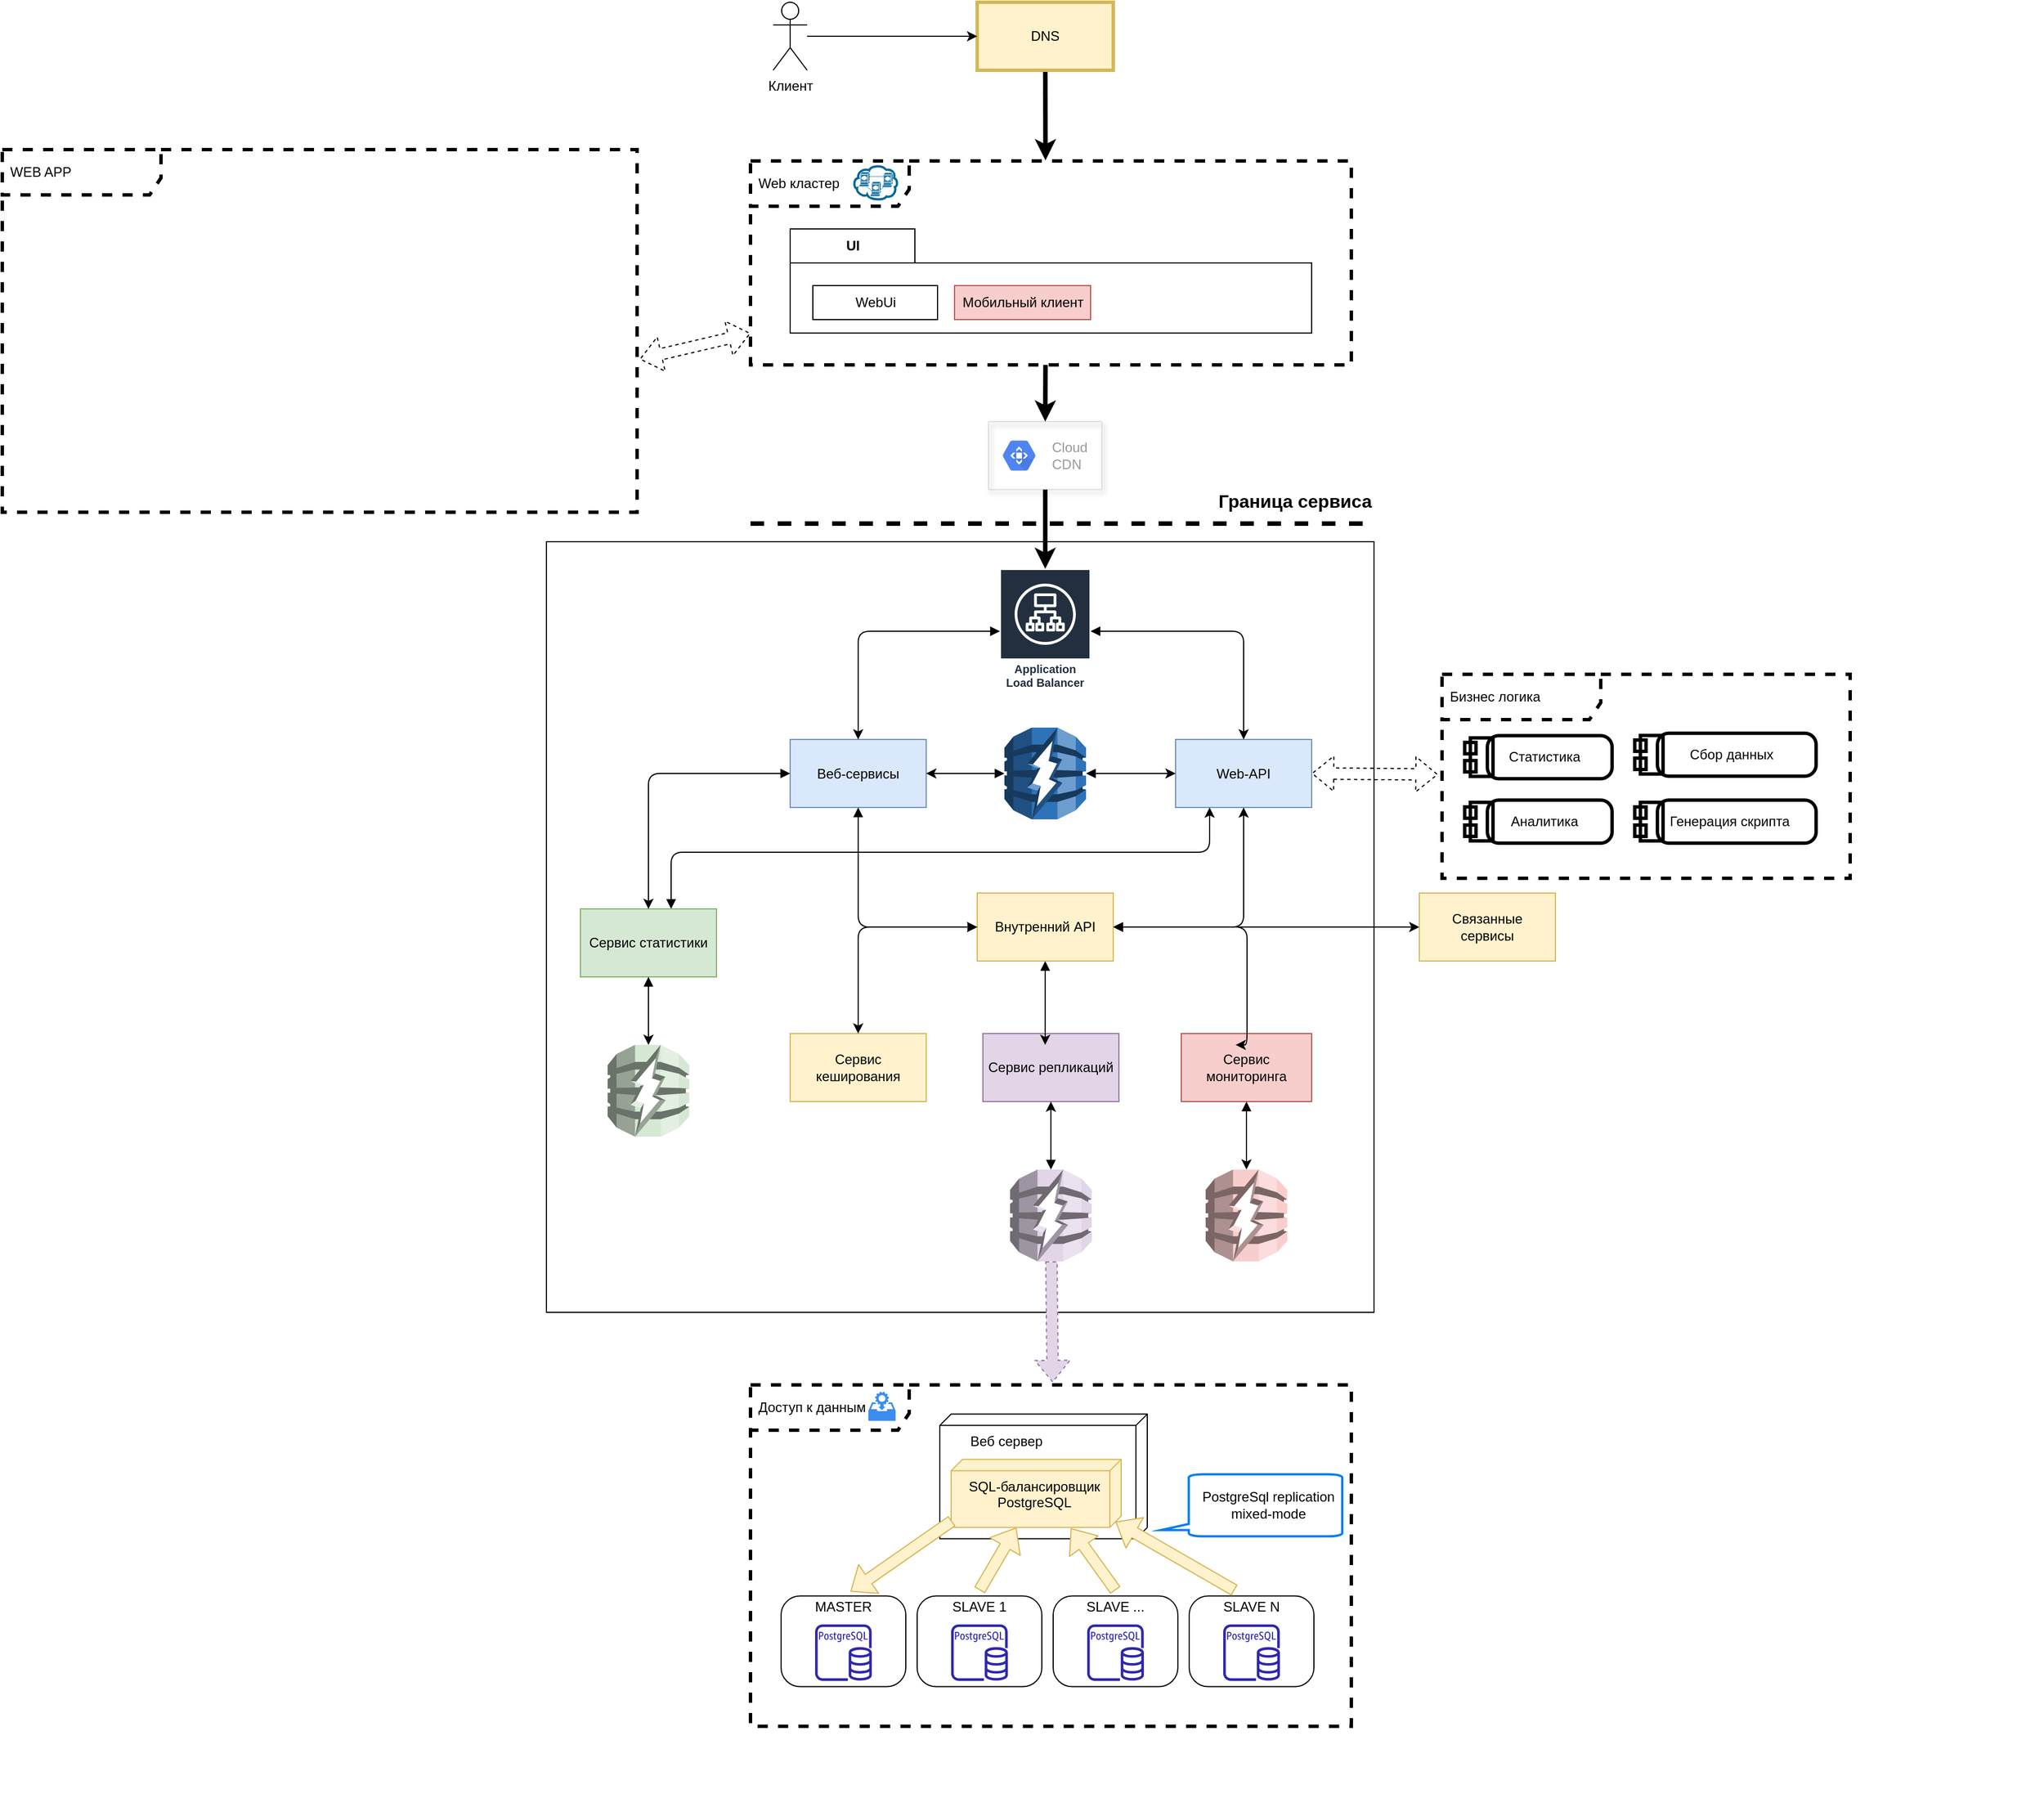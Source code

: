<mxfile version="16.2.4" type="github">
  <diagram name="Page-1" id="b5b7bab2-c9e2-2cf4-8b2a-24fd1a2a6d21">
    <mxGraphModel dx="2707" dy="1748" grid="1" gridSize="10" guides="1" tooltips="1" connect="1" arrows="1" fold="1" page="1" pageScale="1" pageWidth="827" pageHeight="1169" background="none" math="0" shadow="0">
      <root>
        <mxCell id="0" />
        <mxCell id="1" parent="0" />
        <mxCell id="GngyZiU9fAiQqup7nZZj-29" value="" style="group" parent="1" vertex="1" connectable="0">
          <mxGeometry x="-160" y="-557" width="530" height="260" as="geometry" />
        </mxCell>
        <mxCell id="X_eCHFwMdrclcqPWtFl_-70" value="" style="group" vertex="1" connectable="0" parent="GngyZiU9fAiQqup7nZZj-29">
          <mxGeometry width="360" height="180" as="geometry" />
        </mxCell>
        <mxCell id="GngyZiU9fAiQqup7nZZj-30" value="Бизнес логика" style="shape=umlFrame;whiteSpace=wrap;html=1;width=140;height=40;boundedLbl=1;verticalAlign=middle;align=left;spacingLeft=5;fillColor=none;dashed=1;strokeWidth=3;" parent="X_eCHFwMdrclcqPWtFl_-70" vertex="1">
          <mxGeometry width="360" height="180" as="geometry" />
        </mxCell>
        <mxCell id="GngyZiU9fAiQqup7nZZj-40" value="Аналитика" style="shape=mxgraph.uml25.actionParams;html=1;align=center;verticalAlign=top;absoluteArcSize=1;arcSize=10;dashed=0;spacingLeft=10;spacingTop=5;strokeWidth=3;fillColor=none;" parent="X_eCHFwMdrclcqPWtFl_-70" vertex="1">
          <mxGeometry x="20" y="111.042" width="130" height="37.917" as="geometry" />
        </mxCell>
        <mxCell id="GngyZiU9fAiQqup7nZZj-41" value="Сбор данных" style="shape=mxgraph.uml25.actionParams;html=1;align=center;verticalAlign=top;absoluteArcSize=1;arcSize=10;dashed=0;spacingLeft=10;spacingTop=5;strokeWidth=3;fillColor=none;" parent="X_eCHFwMdrclcqPWtFl_-70" vertex="1">
          <mxGeometry x="170.0" y="51.997" width="160" height="37.917" as="geometry" />
        </mxCell>
        <mxCell id="GngyZiU9fAiQqup7nZZj-42" value="Генерация скрипта&amp;nbsp;" style="shape=mxgraph.uml25.actionParams;html=1;align=center;verticalAlign=top;absoluteArcSize=1;arcSize=10;dashed=0;spacingLeft=10;spacingTop=5;strokeWidth=3;fillColor=none;" parent="X_eCHFwMdrclcqPWtFl_-70" vertex="1">
          <mxGeometry x="170.0" y="111.042" width="160" height="37.917" as="geometry" />
        </mxCell>
        <mxCell id="GngyZiU9fAiQqup7nZZj-43" value="" style="shape=image;html=1;verticalAlign=top;verticalLabelPosition=bottom;labelBackgroundColor=#ffffff;imageAspect=0;aspect=fixed;image=https://cdn1.iconfinder.com/data/icons/software-engineering-and-video-gaming/512/512_Function_instruction_logic_operation_meeting_Hardware_Engineering_Internet-128.png;strokeWidth=3;fillColor=none;" parent="X_eCHFwMdrclcqPWtFl_-70" vertex="1">
          <mxGeometry x="93.764" y="7" width="28.909" height="28.909" as="geometry" />
        </mxCell>
        <mxCell id="GngyZiU9fAiQqup7nZZj-39" value="Статистика" style="shape=mxgraph.uml25.actionParams;html=1;align=center;verticalAlign=top;absoluteArcSize=1;arcSize=10;dashed=0;spacingLeft=10;spacingTop=5;strokeWidth=3;fillColor=none;" parent="X_eCHFwMdrclcqPWtFl_-70" vertex="1">
          <mxGeometry x="20" y="54.167" width="130" height="37.917" as="geometry" />
        </mxCell>
        <mxCell id="GngyZiU9fAiQqup7nZZj-45" value="" style="group" parent="1" vertex="1" connectable="0">
          <mxGeometry x="-781.5" y="30" width="543" height="400" as="geometry" />
        </mxCell>
        <mxCell id="X_eCHFwMdrclcqPWtFl_-67" value="" style="group" vertex="1" connectable="0" parent="GngyZiU9fAiQqup7nZZj-45">
          <mxGeometry x="11.5" y="40" width="530" height="301.26" as="geometry" />
        </mxCell>
        <mxCell id="GngyZiU9fAiQqup7nZZj-46" value="Доступ к данным" style="shape=umlFrame;whiteSpace=wrap;html=1;width=140;height=40;boundedLbl=1;verticalAlign=middle;align=left;spacingLeft=5;fillColor=none;dashed=1;strokeWidth=3;" parent="X_eCHFwMdrclcqPWtFl_-67" vertex="1">
          <mxGeometry width="530" height="301.26" as="geometry" />
        </mxCell>
        <mxCell id="GngyZiU9fAiQqup7nZZj-52" value="" style="sketch=0;html=1;aspect=fixed;strokeColor=none;shadow=0;align=center;verticalAlign=top;fillColor=#3B8DF1;shape=mxgraph.gcp2.data_access" parent="X_eCHFwMdrclcqPWtFl_-67" vertex="1">
          <mxGeometry x="104" y="5.998" width="24" height="25.8" as="geometry" />
        </mxCell>
        <mxCell id="X_eCHFwMdrclcqPWtFl_-37" value="&amp;nbsp; &amp;nbsp; &amp;nbsp; Веб сервер" style="verticalAlign=top;align=left;shape=cube;size=10;direction=south;fontStyle=0;html=1;boundedLbl=1;spacingLeft=5;fillColor=none;" vertex="1" parent="X_eCHFwMdrclcqPWtFl_-67">
          <mxGeometry x="167" y="25.8" width="183" height="110" as="geometry" />
        </mxCell>
        <mxCell id="X_eCHFwMdrclcqPWtFl_-38" value="SQL-балансировщик&lt;br&gt;PostgreSQL" style="verticalAlign=top;align=center;shape=cube;size=10;direction=south;html=1;boundedLbl=1;spacingLeft=5;fillColor=#fff2cc;strokeColor=#d6b656;" vertex="1" parent="X_eCHFwMdrclcqPWtFl_-37">
          <mxGeometry width="150" height="60" relative="1" as="geometry">
            <mxPoint x="10" y="40" as="offset" />
          </mxGeometry>
        </mxCell>
        <mxCell id="X_eCHFwMdrclcqPWtFl_-43" value="" style="group" vertex="1" connectable="0" parent="X_eCHFwMdrclcqPWtFl_-67">
          <mxGeometry x="27" y="181.26" width="110" height="85" as="geometry" />
        </mxCell>
        <mxCell id="X_eCHFwMdrclcqPWtFl_-40" value="" style="sketch=0;outlineConnect=0;fontColor=#232F3E;gradientColor=none;fillColor=#2E27AD;strokeColor=none;dashed=0;verticalLabelPosition=bottom;verticalAlign=top;align=center;html=1;fontSize=12;fontStyle=0;aspect=fixed;pointerEvents=1;shape=mxgraph.aws4.rds_postgresql_instance;" vertex="1" parent="X_eCHFwMdrclcqPWtFl_-43">
          <mxGeometry x="30" y="30" width="50" height="50" as="geometry" />
        </mxCell>
        <mxCell id="X_eCHFwMdrclcqPWtFl_-41" value="" style="rounded=1;whiteSpace=wrap;html=1;fillColor=none;perimeterSpacing=4;arcSize=21;align=center;" vertex="1" parent="X_eCHFwMdrclcqPWtFl_-43">
          <mxGeometry y="5" width="110" height="80" as="geometry" />
        </mxCell>
        <mxCell id="X_eCHFwMdrclcqPWtFl_-42" value="MASTER" style="text;html=1;strokeColor=none;fillColor=none;align=center;verticalAlign=middle;whiteSpace=wrap;rounded=0;" vertex="1" parent="X_eCHFwMdrclcqPWtFl_-43">
          <mxGeometry x="25" width="60" height="30" as="geometry" />
        </mxCell>
        <mxCell id="X_eCHFwMdrclcqPWtFl_-44" value="" style="group" vertex="1" connectable="0" parent="X_eCHFwMdrclcqPWtFl_-67">
          <mxGeometry x="147" y="181.26" width="110" height="85" as="geometry" />
        </mxCell>
        <mxCell id="X_eCHFwMdrclcqPWtFl_-45" value="" style="sketch=0;outlineConnect=0;fontColor=#232F3E;gradientColor=none;fillColor=#2E27AD;strokeColor=none;dashed=0;verticalLabelPosition=bottom;verticalAlign=top;align=center;html=1;fontSize=12;fontStyle=0;aspect=fixed;pointerEvents=1;shape=mxgraph.aws4.rds_postgresql_instance;" vertex="1" parent="X_eCHFwMdrclcqPWtFl_-44">
          <mxGeometry x="30" y="30" width="50" height="50" as="geometry" />
        </mxCell>
        <mxCell id="X_eCHFwMdrclcqPWtFl_-46" value="" style="rounded=1;whiteSpace=wrap;html=1;fillColor=none;perimeterSpacing=4;arcSize=21;align=center;" vertex="1" parent="X_eCHFwMdrclcqPWtFl_-44">
          <mxGeometry y="5" width="110" height="80" as="geometry" />
        </mxCell>
        <mxCell id="X_eCHFwMdrclcqPWtFl_-47" value="SLAVE 1" style="text;html=1;strokeColor=none;fillColor=none;align=center;verticalAlign=middle;whiteSpace=wrap;rounded=0;" vertex="1" parent="X_eCHFwMdrclcqPWtFl_-44">
          <mxGeometry x="25" width="60" height="30" as="geometry" />
        </mxCell>
        <mxCell id="X_eCHFwMdrclcqPWtFl_-48" value="" style="group" vertex="1" connectable="0" parent="X_eCHFwMdrclcqPWtFl_-67">
          <mxGeometry x="267" y="181.26" width="110" height="85" as="geometry" />
        </mxCell>
        <mxCell id="X_eCHFwMdrclcqPWtFl_-49" value="" style="sketch=0;outlineConnect=0;fontColor=#232F3E;gradientColor=none;fillColor=#2E27AD;strokeColor=none;dashed=0;verticalLabelPosition=bottom;verticalAlign=top;align=center;html=1;fontSize=12;fontStyle=0;aspect=fixed;pointerEvents=1;shape=mxgraph.aws4.rds_postgresql_instance;" vertex="1" parent="X_eCHFwMdrclcqPWtFl_-48">
          <mxGeometry x="30" y="30" width="50" height="50" as="geometry" />
        </mxCell>
        <mxCell id="X_eCHFwMdrclcqPWtFl_-50" value="" style="rounded=1;whiteSpace=wrap;html=1;fillColor=none;perimeterSpacing=4;arcSize=21;align=center;" vertex="1" parent="X_eCHFwMdrclcqPWtFl_-48">
          <mxGeometry y="5" width="110" height="80" as="geometry" />
        </mxCell>
        <mxCell id="X_eCHFwMdrclcqPWtFl_-51" value="SLAVE ..." style="text;html=1;strokeColor=none;fillColor=none;align=center;verticalAlign=middle;whiteSpace=wrap;rounded=0;" vertex="1" parent="X_eCHFwMdrclcqPWtFl_-48">
          <mxGeometry x="25" width="60" height="30" as="geometry" />
        </mxCell>
        <mxCell id="X_eCHFwMdrclcqPWtFl_-52" value="" style="group" vertex="1" connectable="0" parent="X_eCHFwMdrclcqPWtFl_-67">
          <mxGeometry x="387" y="181.26" width="110" height="85" as="geometry" />
        </mxCell>
        <mxCell id="X_eCHFwMdrclcqPWtFl_-53" value="" style="sketch=0;outlineConnect=0;fontColor=#232F3E;gradientColor=none;fillColor=#2E27AD;strokeColor=none;dashed=0;verticalLabelPosition=bottom;verticalAlign=top;align=center;html=1;fontSize=12;fontStyle=0;aspect=fixed;pointerEvents=1;shape=mxgraph.aws4.rds_postgresql_instance;" vertex="1" parent="X_eCHFwMdrclcqPWtFl_-52">
          <mxGeometry x="30" y="30" width="50" height="50" as="geometry" />
        </mxCell>
        <mxCell id="X_eCHFwMdrclcqPWtFl_-54" value="" style="rounded=1;whiteSpace=wrap;html=1;fillColor=none;perimeterSpacing=4;arcSize=21;align=center;" vertex="1" parent="X_eCHFwMdrclcqPWtFl_-52">
          <mxGeometry y="5" width="110" height="80" as="geometry" />
        </mxCell>
        <mxCell id="X_eCHFwMdrclcqPWtFl_-55" value="SLAVE N" style="text;html=1;strokeColor=none;fillColor=none;align=center;verticalAlign=middle;whiteSpace=wrap;rounded=0;" vertex="1" parent="X_eCHFwMdrclcqPWtFl_-52">
          <mxGeometry x="25" width="60" height="30" as="geometry" />
        </mxCell>
        <mxCell id="X_eCHFwMdrclcqPWtFl_-57" value="" style="shape=flexArrow;endArrow=classic;html=1;rounded=1;exitX=0.5;exitY=0;exitDx=0;exitDy=0;fillColor=#fff2cc;strokeColor=#d6b656;" edge="1" parent="X_eCHFwMdrclcqPWtFl_-67" source="X_eCHFwMdrclcqPWtFl_-47" target="X_eCHFwMdrclcqPWtFl_-38">
          <mxGeometry width="50" height="50" relative="1" as="geometry">
            <mxPoint x="177" y="391.26" as="sourcePoint" />
            <mxPoint x="227" y="341.26" as="targetPoint" />
          </mxGeometry>
        </mxCell>
        <mxCell id="X_eCHFwMdrclcqPWtFl_-62" value="" style="shape=flexArrow;endArrow=classic;html=1;rounded=1;entryX=1.011;entryY=0.296;entryDx=0;entryDy=0;entryPerimeter=0;exitX=0.5;exitY=0;exitDx=0;exitDy=0;fillColor=#fff2cc;strokeColor=#d6b656;" edge="1" parent="X_eCHFwMdrclcqPWtFl_-67" source="X_eCHFwMdrclcqPWtFl_-51" target="X_eCHFwMdrclcqPWtFl_-38">
          <mxGeometry width="50" height="50" relative="1" as="geometry">
            <mxPoint x="287" y="201.26" as="sourcePoint" />
            <mxPoint x="337" y="151.26" as="targetPoint" />
          </mxGeometry>
        </mxCell>
        <mxCell id="X_eCHFwMdrclcqPWtFl_-63" value="" style="shape=flexArrow;endArrow=classic;html=1;rounded=1;entryX=0;entryY=0;entryDx=55;entryDy=5;entryPerimeter=0;exitX=0.25;exitY=0;exitDx=0;exitDy=0;fillColor=#fff2cc;strokeColor=#d6b656;" edge="1" parent="X_eCHFwMdrclcqPWtFl_-67" source="X_eCHFwMdrclcqPWtFl_-55" target="X_eCHFwMdrclcqPWtFl_-38">
          <mxGeometry width="50" height="50" relative="1" as="geometry">
            <mxPoint x="387" y="181.26" as="sourcePoint" />
            <mxPoint x="437" y="131.26" as="targetPoint" />
          </mxGeometry>
        </mxCell>
        <mxCell id="X_eCHFwMdrclcqPWtFl_-64" value="" style="shape=flexArrow;endArrow=classic;html=1;rounded=1;entryX=0.603;entryY=0.04;entryDx=0;entryDy=0;entryPerimeter=0;exitX=0.904;exitY=0.995;exitDx=0;exitDy=0;exitPerimeter=0;fillColor=#fff2cc;strokeColor=#d6b656;" edge="1" parent="X_eCHFwMdrclcqPWtFl_-67" source="X_eCHFwMdrclcqPWtFl_-38" target="X_eCHFwMdrclcqPWtFl_-42">
          <mxGeometry width="50" height="50" relative="1" as="geometry">
            <mxPoint x="87" y="151.26" as="sourcePoint" />
            <mxPoint x="137" y="101.26" as="targetPoint" />
          </mxGeometry>
        </mxCell>
        <mxCell id="X_eCHFwMdrclcqPWtFl_-65" value="" style="html=1;verticalLabelPosition=bottom;align=center;labelBackgroundColor=#ffffff;verticalAlign=top;strokeWidth=2;strokeColor=#0080F0;shadow=0;dashed=0;shape=mxgraph.ios7.icons.message;rounded=1;fillColor=none;direction=south;" vertex="1" parent="X_eCHFwMdrclcqPWtFl_-67">
          <mxGeometry x="362" y="78.89" width="160" height="54.75" as="geometry" />
        </mxCell>
        <mxCell id="X_eCHFwMdrclcqPWtFl_-66" value="PostgreSql replication mixed-mode" style="text;html=1;strokeColor=none;fillColor=none;align=center;verticalAlign=middle;whiteSpace=wrap;rounded=0;" vertex="1" parent="X_eCHFwMdrclcqPWtFl_-67">
          <mxGeometry x="392" y="91.27" width="130" height="30" as="geometry" />
        </mxCell>
        <mxCell id="GngyZiU9fAiQqup7nZZj-77" value="Web кластер" style="shape=umlFrame;whiteSpace=wrap;html=1;width=140;height=40;boundedLbl=1;verticalAlign=middle;align=left;spacingLeft=5;fillColor=none;dashed=1;strokeWidth=3;" parent="1" vertex="1">
          <mxGeometry x="-770" y="-1010" width="530" height="180" as="geometry" />
        </mxCell>
        <mxCell id="GngyZiU9fAiQqup7nZZj-78" value="" style="shape=mxgraph.cisco.storage.web_cluster;html=1;pointerEvents=1;dashed=0;fillColor=#036897;strokeColor=#ffffff;strokeWidth=2;verticalLabelPosition=bottom;verticalAlign=top;align=center;outlineConnect=0;" parent="1" vertex="1">
          <mxGeometry x="-680" y="-1006.62" width="40" height="30.63" as="geometry" />
        </mxCell>
        <mxCell id="GngyZiU9fAiQqup7nZZj-79" value="UI" style="shape=folder;fontStyle=1;tabWidth=110;tabHeight=30;tabPosition=left;html=1;boundedLbl=1;labelInHeader=1;container=1;collapsible=0;recursiveResize=0;" parent="1" vertex="1">
          <mxGeometry x="-735" y="-950" width="460" height="91.87" as="geometry" />
        </mxCell>
        <mxCell id="GngyZiU9fAiQqup7nZZj-80" value="WebUi" style="html=1;" parent="GngyZiU9fAiQqup7nZZj-79" vertex="1">
          <mxGeometry width="110" height="30" relative="1" as="geometry">
            <mxPoint x="20" y="50" as="offset" />
          </mxGeometry>
        </mxCell>
        <mxCell id="GngyZiU9fAiQqup7nZZj-81" value="Мобильный клиент" style="html=1;fillColor=#f8cecc;strokeColor=#b85450;" parent="1" vertex="1">
          <mxGeometry x="-590" y="-900" width="120" height="30" as="geometry" />
        </mxCell>
        <mxCell id="GngyZiU9fAiQqup7nZZj-82" style="edgeStyle=none;rounded=0;orthogonalLoop=1;jettySize=auto;html=1;entryX=0.491;entryY=-0.003;entryDx=0;entryDy=0;entryPerimeter=0;strokeWidth=4;" parent="1" source="GngyZiU9fAiQqup7nZZj-83" target="GngyZiU9fAiQqup7nZZj-77" edge="1">
          <mxGeometry relative="1" as="geometry" />
        </mxCell>
        <mxCell id="GngyZiU9fAiQqup7nZZj-83" value="DNS" style="rounded=0;whiteSpace=wrap;html=1;strokeWidth=3;fillColor=#fff2cc;strokeColor=#d6b656;" parent="1" vertex="1">
          <mxGeometry x="-570" y="-1150" width="120" height="60" as="geometry" />
        </mxCell>
        <mxCell id="GngyZiU9fAiQqup7nZZj-85" value="" style="strokeColor=#dddddd;shadow=1;strokeWidth=1;rounded=1;absoluteArcSize=1;arcSize=2;fillColor=none;" parent="1" vertex="1">
          <mxGeometry x="-560" y="-780" width="100" height="60" as="geometry" />
        </mxCell>
        <mxCell id="GngyZiU9fAiQqup7nZZj-86" value="Cloud &#xa;CDN" style="sketch=0;dashed=0;connectable=0;html=1;fillColor=#5184F3;strokeColor=none;shape=mxgraph.gcp2.hexIcon;prIcon=cloud_cdn;part=1;labelPosition=right;verticalLabelPosition=middle;align=left;verticalAlign=middle;spacingLeft=5;fontColor=#999999;fontSize=12;" parent="GngyZiU9fAiQqup7nZZj-85" vertex="1">
          <mxGeometry y="0.5" width="44" height="39" relative="1" as="geometry">
            <mxPoint x="5" y="-19.5" as="offset" />
          </mxGeometry>
        </mxCell>
        <mxCell id="GngyZiU9fAiQqup7nZZj-87" style="edgeStyle=none;rounded=0;orthogonalLoop=1;jettySize=auto;html=1;entryX=0.5;entryY=0;entryDx=0;entryDy=0;strokeWidth=4;exitX=0.491;exitY=1;exitDx=0;exitDy=0;exitPerimeter=0;" parent="1" source="GngyZiU9fAiQqup7nZZj-77" target="GngyZiU9fAiQqup7nZZj-85" edge="1">
          <mxGeometry relative="1" as="geometry">
            <mxPoint x="-510" y="-680" as="sourcePoint" />
          </mxGeometry>
        </mxCell>
        <mxCell id="X_eCHFwMdrclcqPWtFl_-2" style="edgeStyle=orthogonalEdgeStyle;rounded=0;orthogonalLoop=1;jettySize=auto;html=1;" edge="1" parent="1" source="X_eCHFwMdrclcqPWtFl_-1" target="GngyZiU9fAiQqup7nZZj-83">
          <mxGeometry relative="1" as="geometry" />
        </mxCell>
        <mxCell id="X_eCHFwMdrclcqPWtFl_-1" value="Клиент" style="shape=umlActor;verticalLabelPosition=bottom;verticalAlign=top;html=1;outlineConnect=0;" vertex="1" parent="1">
          <mxGeometry x="-750" y="-1150" width="30" height="60" as="geometry" />
        </mxCell>
        <mxCell id="X_eCHFwMdrclcqPWtFl_-34" style="edgeStyle=orthogonalEdgeStyle;rounded=1;orthogonalLoop=1;jettySize=auto;html=1;entryX=0;entryY=0.5;entryDx=0;entryDy=0;startArrow=block;startFill=1;" edge="1" parent="1" source="X_eCHFwMdrclcqPWtFl_-13" target="X_eCHFwMdrclcqPWtFl_-33">
          <mxGeometry relative="1" as="geometry" />
        </mxCell>
        <mxCell id="X_eCHFwMdrclcqPWtFl_-33" value="Связанные &lt;br&gt;сервисы" style="rounded=0;whiteSpace=wrap;html=1;fillColor=#fff2cc;strokeColor=#d6b656;" vertex="1" parent="1">
          <mxGeometry x="-180" y="-364" width="120" height="60" as="geometry" />
        </mxCell>
        <mxCell id="X_eCHFwMdrclcqPWtFl_-36" value="" style="group" vertex="1" connectable="0" parent="1">
          <mxGeometry x="-950" y="-690" width="730" height="696" as="geometry" />
        </mxCell>
        <mxCell id="X_eCHFwMdrclcqPWtFl_-35" value="" style="rounded=0;whiteSpace=wrap;html=1;fillColor=none;" vertex="1" parent="X_eCHFwMdrclcqPWtFl_-36">
          <mxGeometry y="16" width="730" height="680" as="geometry" />
        </mxCell>
        <mxCell id="GngyZiU9fAiQqup7nZZj-88" value="Application Load Balancer" style="sketch=0;outlineConnect=0;fontColor=#232F3E;gradientColor=none;strokeColor=#ffffff;fillColor=#232F3E;dashed=0;verticalLabelPosition=middle;verticalAlign=bottom;align=center;html=1;whiteSpace=wrap;fontSize=10;fontStyle=1;spacing=3;shape=mxgraph.aws4.productIcon;prIcon=mxgraph.aws4.application_load_balancer;" parent="X_eCHFwMdrclcqPWtFl_-36" vertex="1">
          <mxGeometry x="400" y="40" width="80" height="110" as="geometry" />
        </mxCell>
        <mxCell id="GngyZiU9fAiQqup7nZZj-89" value="" style="endArrow=none;dashed=1;html=1;rounded=0;strokeWidth=4;" parent="X_eCHFwMdrclcqPWtFl_-36" edge="1">
          <mxGeometry width="50" height="50" relative="1" as="geometry">
            <mxPoint x="180" as="sourcePoint" />
            <mxPoint x="720" as="targetPoint" />
          </mxGeometry>
        </mxCell>
        <mxCell id="GngyZiU9fAiQqup7nZZj-90" value="Граница сервиса" style="edgeLabel;html=1;align=center;verticalAlign=middle;resizable=0;points=[];fontSize=16;fontStyle=1" parent="GngyZiU9fAiQqup7nZZj-89" vertex="1" connectable="0">
          <mxGeometry x="0.63" y="-2" relative="1" as="geometry">
            <mxPoint x="40" y="-22" as="offset" />
          </mxGeometry>
        </mxCell>
        <mxCell id="X_eCHFwMdrclcqPWtFl_-5" value="" style="outlineConnect=0;dashed=0;verticalLabelPosition=bottom;verticalAlign=top;align=center;html=1;shape=mxgraph.aws3.db_accelerator;fillColor=#2E73B8;gradientColor=none;" vertex="1" parent="X_eCHFwMdrclcqPWtFl_-36">
          <mxGeometry x="404" y="180" width="72" height="81" as="geometry" />
        </mxCell>
        <mxCell id="X_eCHFwMdrclcqPWtFl_-6" value="Веб-сервисы" style="rounded=0;whiteSpace=wrap;html=1;fillColor=#dae8fc;strokeColor=#6c8ebf;" vertex="1" parent="X_eCHFwMdrclcqPWtFl_-36">
          <mxGeometry x="215" y="190.5" width="120" height="60" as="geometry" />
        </mxCell>
        <mxCell id="X_eCHFwMdrclcqPWtFl_-11" style="edgeStyle=orthogonalEdgeStyle;rounded=1;orthogonalLoop=1;jettySize=auto;html=1;startArrow=block;startFill=1;" edge="1" parent="X_eCHFwMdrclcqPWtFl_-36" source="GngyZiU9fAiQqup7nZZj-88" target="X_eCHFwMdrclcqPWtFl_-6">
          <mxGeometry relative="1" as="geometry" />
        </mxCell>
        <mxCell id="X_eCHFwMdrclcqPWtFl_-8" style="edgeStyle=orthogonalEdgeStyle;orthogonalLoop=1;jettySize=auto;html=1;rounded=1;startArrow=block;startFill=1;" edge="1" parent="X_eCHFwMdrclcqPWtFl_-36" source="X_eCHFwMdrclcqPWtFl_-5" target="X_eCHFwMdrclcqPWtFl_-6">
          <mxGeometry relative="1" as="geometry" />
        </mxCell>
        <mxCell id="X_eCHFwMdrclcqPWtFl_-7" value="Web-API" style="rounded=0;whiteSpace=wrap;html=1;fillColor=#dae8fc;strokeColor=#6c8ebf;" vertex="1" parent="X_eCHFwMdrclcqPWtFl_-36">
          <mxGeometry x="555" y="190.5" width="120" height="60" as="geometry" />
        </mxCell>
        <mxCell id="X_eCHFwMdrclcqPWtFl_-12" style="edgeStyle=orthogonalEdgeStyle;rounded=1;orthogonalLoop=1;jettySize=auto;html=1;entryX=0.5;entryY=0;entryDx=0;entryDy=0;startArrow=block;startFill=1;" edge="1" parent="X_eCHFwMdrclcqPWtFl_-36" source="GngyZiU9fAiQqup7nZZj-88" target="X_eCHFwMdrclcqPWtFl_-7">
          <mxGeometry relative="1" as="geometry" />
        </mxCell>
        <mxCell id="X_eCHFwMdrclcqPWtFl_-10" style="edgeStyle=orthogonalEdgeStyle;rounded=1;orthogonalLoop=1;jettySize=auto;html=1;startArrow=block;startFill=1;" edge="1" parent="X_eCHFwMdrclcqPWtFl_-36" source="X_eCHFwMdrclcqPWtFl_-5" target="X_eCHFwMdrclcqPWtFl_-7">
          <mxGeometry relative="1" as="geometry" />
        </mxCell>
        <mxCell id="X_eCHFwMdrclcqPWtFl_-15" style="edgeStyle=orthogonalEdgeStyle;rounded=1;orthogonalLoop=1;jettySize=auto;html=1;entryX=0.5;entryY=1;entryDx=0;entryDy=0;startArrow=block;startFill=1;" edge="1" parent="X_eCHFwMdrclcqPWtFl_-36" source="X_eCHFwMdrclcqPWtFl_-13" target="X_eCHFwMdrclcqPWtFl_-7">
          <mxGeometry relative="1" as="geometry" />
        </mxCell>
        <mxCell id="X_eCHFwMdrclcqPWtFl_-13" value="Внутренний API" style="rounded=0;whiteSpace=wrap;html=1;fillColor=#fff2cc;strokeColor=#d6b656;" vertex="1" parent="X_eCHFwMdrclcqPWtFl_-36">
          <mxGeometry x="380" y="326" width="120" height="60" as="geometry" />
        </mxCell>
        <mxCell id="X_eCHFwMdrclcqPWtFl_-14" style="edgeStyle=orthogonalEdgeStyle;rounded=1;orthogonalLoop=1;jettySize=auto;html=1;entryX=0;entryY=0.5;entryDx=0;entryDy=0;startArrow=block;startFill=1;" edge="1" parent="X_eCHFwMdrclcqPWtFl_-36" source="X_eCHFwMdrclcqPWtFl_-6" target="X_eCHFwMdrclcqPWtFl_-13">
          <mxGeometry relative="1" as="geometry">
            <Array as="points">
              <mxPoint x="275" y="356" />
            </Array>
          </mxGeometry>
        </mxCell>
        <mxCell id="X_eCHFwMdrclcqPWtFl_-16" value="Сервис мониторинга" style="rounded=0;whiteSpace=wrap;html=1;fillColor=#f8cecc;strokeColor=#b85450;" vertex="1" parent="X_eCHFwMdrclcqPWtFl_-36">
          <mxGeometry x="560" y="450" width="115" height="60" as="geometry" />
        </mxCell>
        <mxCell id="X_eCHFwMdrclcqPWtFl_-17" style="edgeStyle=orthogonalEdgeStyle;rounded=1;orthogonalLoop=1;jettySize=auto;html=1;entryX=0.417;entryY=0.167;entryDx=0;entryDy=0;entryPerimeter=0;startArrow=block;startFill=1;" edge="1" parent="X_eCHFwMdrclcqPWtFl_-36" source="X_eCHFwMdrclcqPWtFl_-13" target="X_eCHFwMdrclcqPWtFl_-16">
          <mxGeometry relative="1" as="geometry">
            <Array as="points">
              <mxPoint x="618" y="356" />
              <mxPoint x="618" y="460" />
            </Array>
          </mxGeometry>
        </mxCell>
        <mxCell id="X_eCHFwMdrclcqPWtFl_-18" value="" style="outlineConnect=0;dashed=0;verticalLabelPosition=bottom;verticalAlign=top;align=center;html=1;shape=mxgraph.aws3.db_accelerator;fillColor=#f8cecc;strokeColor=#b85450;" vertex="1" parent="X_eCHFwMdrclcqPWtFl_-36">
          <mxGeometry x="581.5" y="570" width="72" height="81" as="geometry" />
        </mxCell>
        <mxCell id="X_eCHFwMdrclcqPWtFl_-19" style="edgeStyle=orthogonalEdgeStyle;rounded=1;orthogonalLoop=1;jettySize=auto;html=1;entryX=0.5;entryY=0;entryDx=0;entryDy=0;entryPerimeter=0;startArrow=block;startFill=1;" edge="1" parent="X_eCHFwMdrclcqPWtFl_-36" source="X_eCHFwMdrclcqPWtFl_-16" target="X_eCHFwMdrclcqPWtFl_-18">
          <mxGeometry relative="1" as="geometry" />
        </mxCell>
        <mxCell id="X_eCHFwMdrclcqPWtFl_-20" value="Сервис кеширования" style="rounded=0;whiteSpace=wrap;html=1;fillColor=#fff2cc;strokeColor=#d6b656;" vertex="1" parent="X_eCHFwMdrclcqPWtFl_-36">
          <mxGeometry x="215" y="450" width="120" height="60" as="geometry" />
        </mxCell>
        <mxCell id="X_eCHFwMdrclcqPWtFl_-21" style="edgeStyle=orthogonalEdgeStyle;rounded=1;orthogonalLoop=1;jettySize=auto;html=1;startArrow=block;startFill=1;" edge="1" parent="X_eCHFwMdrclcqPWtFl_-36" source="X_eCHFwMdrclcqPWtFl_-13" target="X_eCHFwMdrclcqPWtFl_-20">
          <mxGeometry relative="1" as="geometry" />
        </mxCell>
        <mxCell id="X_eCHFwMdrclcqPWtFl_-22" value="Сервис репликаций" style="rounded=0;whiteSpace=wrap;html=1;fillColor=#e1d5e7;strokeColor=#9673a6;" vertex="1" parent="X_eCHFwMdrclcqPWtFl_-36">
          <mxGeometry x="385" y="450" width="120" height="60" as="geometry" />
        </mxCell>
        <mxCell id="X_eCHFwMdrclcqPWtFl_-28" style="edgeStyle=orthogonalEdgeStyle;rounded=1;orthogonalLoop=1;jettySize=auto;html=1;entryX=0.458;entryY=0.167;entryDx=0;entryDy=0;entryPerimeter=0;startArrow=block;startFill=1;" edge="1" parent="X_eCHFwMdrclcqPWtFl_-36" source="X_eCHFwMdrclcqPWtFl_-13" target="X_eCHFwMdrclcqPWtFl_-22">
          <mxGeometry relative="1" as="geometry" />
        </mxCell>
        <mxCell id="X_eCHFwMdrclcqPWtFl_-25" style="edgeStyle=orthogonalEdgeStyle;rounded=1;orthogonalLoop=1;jettySize=auto;html=1;startArrow=block;startFill=1;entryX=0.25;entryY=1;entryDx=0;entryDy=0;" edge="1" parent="X_eCHFwMdrclcqPWtFl_-36" source="X_eCHFwMdrclcqPWtFl_-23" target="X_eCHFwMdrclcqPWtFl_-7">
          <mxGeometry relative="1" as="geometry">
            <mxPoint x="610" y="260" as="targetPoint" />
            <Array as="points">
              <mxPoint x="110" y="290" />
              <mxPoint x="585" y="290" />
            </Array>
          </mxGeometry>
        </mxCell>
        <mxCell id="X_eCHFwMdrclcqPWtFl_-23" value="Сервис статистики" style="rounded=0;whiteSpace=wrap;html=1;fillColor=#d5e8d4;strokeColor=#82b366;" vertex="1" parent="X_eCHFwMdrclcqPWtFl_-36">
          <mxGeometry x="30" y="340" width="120" height="60" as="geometry" />
        </mxCell>
        <mxCell id="X_eCHFwMdrclcqPWtFl_-24" style="edgeStyle=orthogonalEdgeStyle;rounded=1;orthogonalLoop=1;jettySize=auto;html=1;entryX=0.5;entryY=0;entryDx=0;entryDy=0;startArrow=block;startFill=1;" edge="1" parent="X_eCHFwMdrclcqPWtFl_-36" source="X_eCHFwMdrclcqPWtFl_-6" target="X_eCHFwMdrclcqPWtFl_-23">
          <mxGeometry relative="1" as="geometry" />
        </mxCell>
        <mxCell id="X_eCHFwMdrclcqPWtFl_-26" value="" style="outlineConnect=0;dashed=0;verticalLabelPosition=bottom;verticalAlign=top;align=center;html=1;shape=mxgraph.aws3.db_accelerator;fillColor=#d5e8d4;strokeColor=#82b366;" vertex="1" parent="X_eCHFwMdrclcqPWtFl_-36">
          <mxGeometry x="54" y="460" width="72" height="81" as="geometry" />
        </mxCell>
        <mxCell id="X_eCHFwMdrclcqPWtFl_-27" style="edgeStyle=orthogonalEdgeStyle;rounded=1;orthogonalLoop=1;jettySize=auto;html=1;entryX=0.5;entryY=0;entryDx=0;entryDy=0;entryPerimeter=0;startArrow=block;startFill=1;" edge="1" parent="X_eCHFwMdrclcqPWtFl_-36" source="X_eCHFwMdrclcqPWtFl_-23" target="X_eCHFwMdrclcqPWtFl_-26">
          <mxGeometry relative="1" as="geometry" />
        </mxCell>
        <mxCell id="X_eCHFwMdrclcqPWtFl_-31" style="edgeStyle=orthogonalEdgeStyle;rounded=1;orthogonalLoop=1;jettySize=auto;html=1;entryX=0.5;entryY=1;entryDx=0;entryDy=0;startArrow=block;startFill=1;" edge="1" parent="X_eCHFwMdrclcqPWtFl_-36" source="X_eCHFwMdrclcqPWtFl_-29" target="X_eCHFwMdrclcqPWtFl_-22">
          <mxGeometry relative="1" as="geometry" />
        </mxCell>
        <mxCell id="X_eCHFwMdrclcqPWtFl_-29" value="" style="outlineConnect=0;dashed=0;verticalLabelPosition=bottom;verticalAlign=top;align=center;html=1;shape=mxgraph.aws3.db_accelerator;fillColor=#e1d5e7;strokeColor=#9673a6;" vertex="1" parent="X_eCHFwMdrclcqPWtFl_-36">
          <mxGeometry x="409" y="570" width="72" height="81" as="geometry" />
        </mxCell>
        <mxCell id="GngyZiU9fAiQqup7nZZj-84" style="edgeStyle=none;rounded=0;orthogonalLoop=1;jettySize=auto;html=1;fontSize=16;strokeWidth=4;" parent="1" source="GngyZiU9fAiQqup7nZZj-85" target="GngyZiU9fAiQqup7nZZj-88" edge="1">
          <mxGeometry relative="1" as="geometry" />
        </mxCell>
        <mxCell id="X_eCHFwMdrclcqPWtFl_-69" value="" style="endArrow=classic;html=1;rounded=1;entryX=0.503;entryY=-0.007;entryDx=0;entryDy=0;entryPerimeter=0;shape=flexArrow;dashed=1;fillColor=#e1d5e7;strokeColor=#9673a6;" edge="1" parent="1" source="X_eCHFwMdrclcqPWtFl_-29" target="GngyZiU9fAiQqup7nZZj-46">
          <mxGeometry width="50" height="50" relative="1" as="geometry">
            <mxPoint x="-520" y="50" as="sourcePoint" />
            <mxPoint x="-470" as="targetPoint" />
          </mxGeometry>
        </mxCell>
        <mxCell id="X_eCHFwMdrclcqPWtFl_-71" value="" style="shape=flexArrow;endArrow=classic;startArrow=classic;html=1;rounded=1;dashed=1;exitX=1;exitY=0.5;exitDx=0;exitDy=0;entryX=-0.01;entryY=0.491;entryDx=0;entryDy=0;entryPerimeter=0;" edge="1" parent="1" source="X_eCHFwMdrclcqPWtFl_-7" target="GngyZiU9fAiQqup7nZZj-30">
          <mxGeometry width="100" height="100" relative="1" as="geometry">
            <mxPoint x="-250" y="-420" as="sourcePoint" />
            <mxPoint x="-150" y="-520" as="targetPoint" />
          </mxGeometry>
        </mxCell>
        <mxCell id="X_eCHFwMdrclcqPWtFl_-73" value="" style="group" vertex="1" connectable="0" parent="1">
          <mxGeometry x="-1370" y="-960" width="511.5" height="277" as="geometry" />
        </mxCell>
        <mxCell id="X_eCHFwMdrclcqPWtFl_-81" value="" style="shape=image;verticalLabelPosition=bottom;labelBackgroundColor=default;verticalAlign=top;aspect=fixed;imageAspect=0;image=https://miro.medium.com/max/1200/0*4WRAB_-brPMTEapT.png;" vertex="1" parent="X_eCHFwMdrclcqPWtFl_-73">
          <mxGeometry x="-40" y="10" width="520" height="217" as="geometry" />
        </mxCell>
        <mxCell id="X_eCHFwMdrclcqPWtFl_-74" value="WEB APP" style="shape=umlFrame;whiteSpace=wrap;html=1;width=140;height=40;boundedLbl=1;verticalAlign=middle;align=left;spacingLeft=5;fillColor=none;dashed=1;strokeWidth=3;" vertex="1" parent="1">
          <mxGeometry x="-1430" y="-1020" width="560" height="320" as="geometry" />
        </mxCell>
        <mxCell id="X_eCHFwMdrclcqPWtFl_-82" value="" style="shape=flexArrow;endArrow=classic;startArrow=classic;html=1;rounded=1;dashed=1;exitX=1.004;exitY=0.578;exitDx=0;exitDy=0;exitPerimeter=0;" edge="1" parent="1" source="X_eCHFwMdrclcqPWtFl_-74" target="GngyZiU9fAiQqup7nZZj-77">
          <mxGeometry width="100" height="100" relative="1" as="geometry">
            <mxPoint x="-840" y="-730" as="sourcePoint" />
            <mxPoint x="-740" y="-830" as="targetPoint" />
          </mxGeometry>
        </mxCell>
      </root>
    </mxGraphModel>
  </diagram>
</mxfile>

